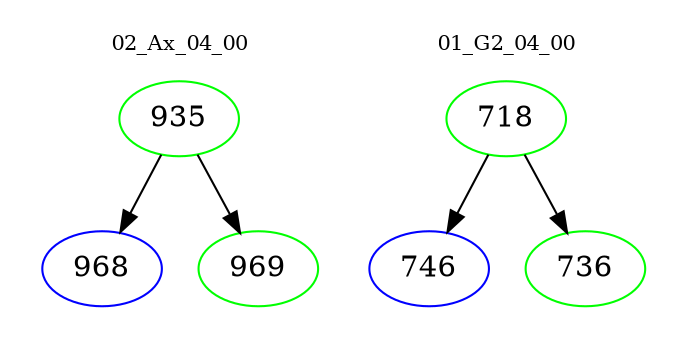 digraph{
subgraph cluster_0 {
color = white
label = "02_Ax_04_00";
fontsize=10;
T0_935 [label="935", color="green"]
T0_935 -> T0_968 [color="black"]
T0_968 [label="968", color="blue"]
T0_935 -> T0_969 [color="black"]
T0_969 [label="969", color="green"]
}
subgraph cluster_1 {
color = white
label = "01_G2_04_00";
fontsize=10;
T1_718 [label="718", color="green"]
T1_718 -> T1_746 [color="black"]
T1_746 [label="746", color="blue"]
T1_718 -> T1_736 [color="black"]
T1_736 [label="736", color="green"]
}
}
